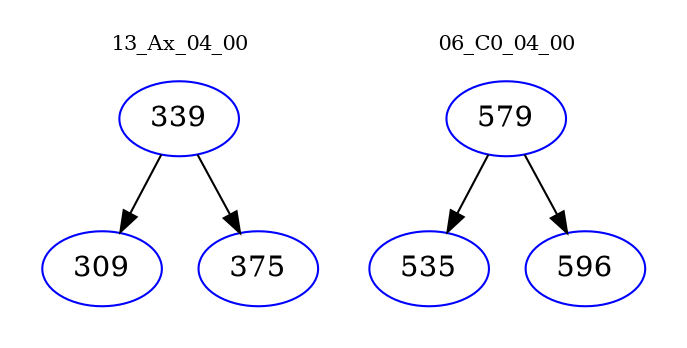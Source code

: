 digraph{
subgraph cluster_0 {
color = white
label = "13_Ax_04_00";
fontsize=10;
T0_339 [label="339", color="blue"]
T0_339 -> T0_309 [color="black"]
T0_309 [label="309", color="blue"]
T0_339 -> T0_375 [color="black"]
T0_375 [label="375", color="blue"]
}
subgraph cluster_1 {
color = white
label = "06_C0_04_00";
fontsize=10;
T1_579 [label="579", color="blue"]
T1_579 -> T1_535 [color="black"]
T1_535 [label="535", color="blue"]
T1_579 -> T1_596 [color="black"]
T1_596 [label="596", color="blue"]
}
}
